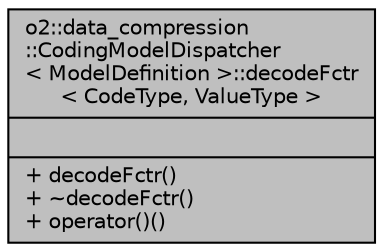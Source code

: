 digraph "o2::data_compression::CodingModelDispatcher&lt; ModelDefinition &gt;::decodeFctr&lt; CodeType, ValueType &gt;"
{
 // INTERACTIVE_SVG=YES
  bgcolor="transparent";
  edge [fontname="Helvetica",fontsize="10",labelfontname="Helvetica",labelfontsize="10"];
  node [fontname="Helvetica",fontsize="10",shape=record];
  Node1 [label="{o2::data_compression\l::CodingModelDispatcher\l\< ModelDefinition \>::decodeFctr\l\< CodeType, ValueType \>\n||+ decodeFctr()\l+ ~decodeFctr()\l+ operator()()\l}",height=0.2,width=0.4,color="black", fillcolor="grey75", style="filled" fontcolor="black"];
}
